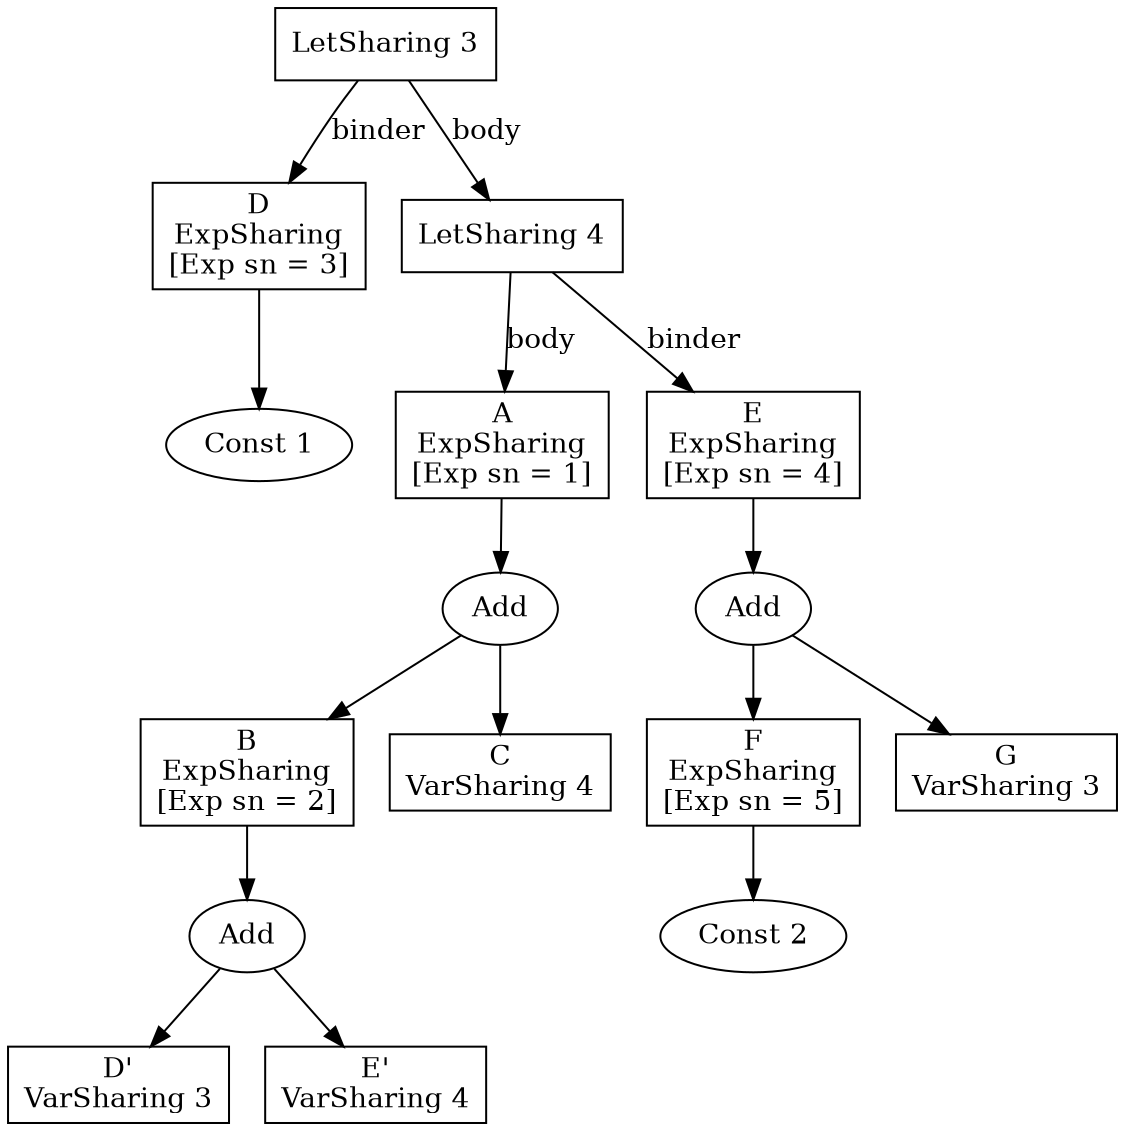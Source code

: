 digraph G { 
size = "7.5,10.5"
node_27_00 [shape=box, label="A\nExpSharing\n[Exp sn = 1]"];
node_21_00 [shape=box, label="B\nExpSharing\n[Exp sn = 2]"];
node_31_00 [shape=box, label="D\nExpSharing\n[Exp sn = 3]"];
node_28_00 [shape=box, label="E\nExpSharing\n[Exp sn = 4]"];
node_24_00 [shape=box, label="F\nExpSharing\n[Exp sn = 5]"];
node_32_00 [shape=box, label="LetSharing 3"];
node_30_00 [shape=box, label="LetSharing 4"];
node_25_00 [shape=box, label="G\nVarSharing 3"];
node_35_00 [shape=box, label="D'\nVarSharing 3"];
node_33_00 [shape=box, label="C\nVarSharing 4"];
node_36_00 [shape=box, label="E'\nVarSharing 4"];
node_22_00 [shape=ellipse, label="Add"];
node_26_00 [shape=ellipse, label="Add"];
node_34_00 [shape=ellipse, label="Add"];
node_29_00 [shape=ellipse, label="Const 1"];
node_23_00 [shape=ellipse, label="Const 2"];
node_27_00 -> node_22_00 ;
node_21_00 -> node_34_00 ;
node_31_00 -> node_29_00 ;
node_28_00 -> node_26_00 ;
node_24_00 -> node_23_00 ;
node_32_00 -> node_30_00 [ label = "body" ];
node_32_00 -> node_31_00 [ label = "binder" ];
node_30_00 -> node_27_00 [ label = "body" ];
node_30_00 -> node_28_00 [ label = "binder" ];
node_22_00 -> node_33_00 ;
node_22_00 -> node_21_00 ;
node_26_00 -> node_24_00 ;
node_26_00 -> node_25_00 ;
node_34_00 -> node_36_00 ;
node_34_00 -> node_35_00 ;
}

